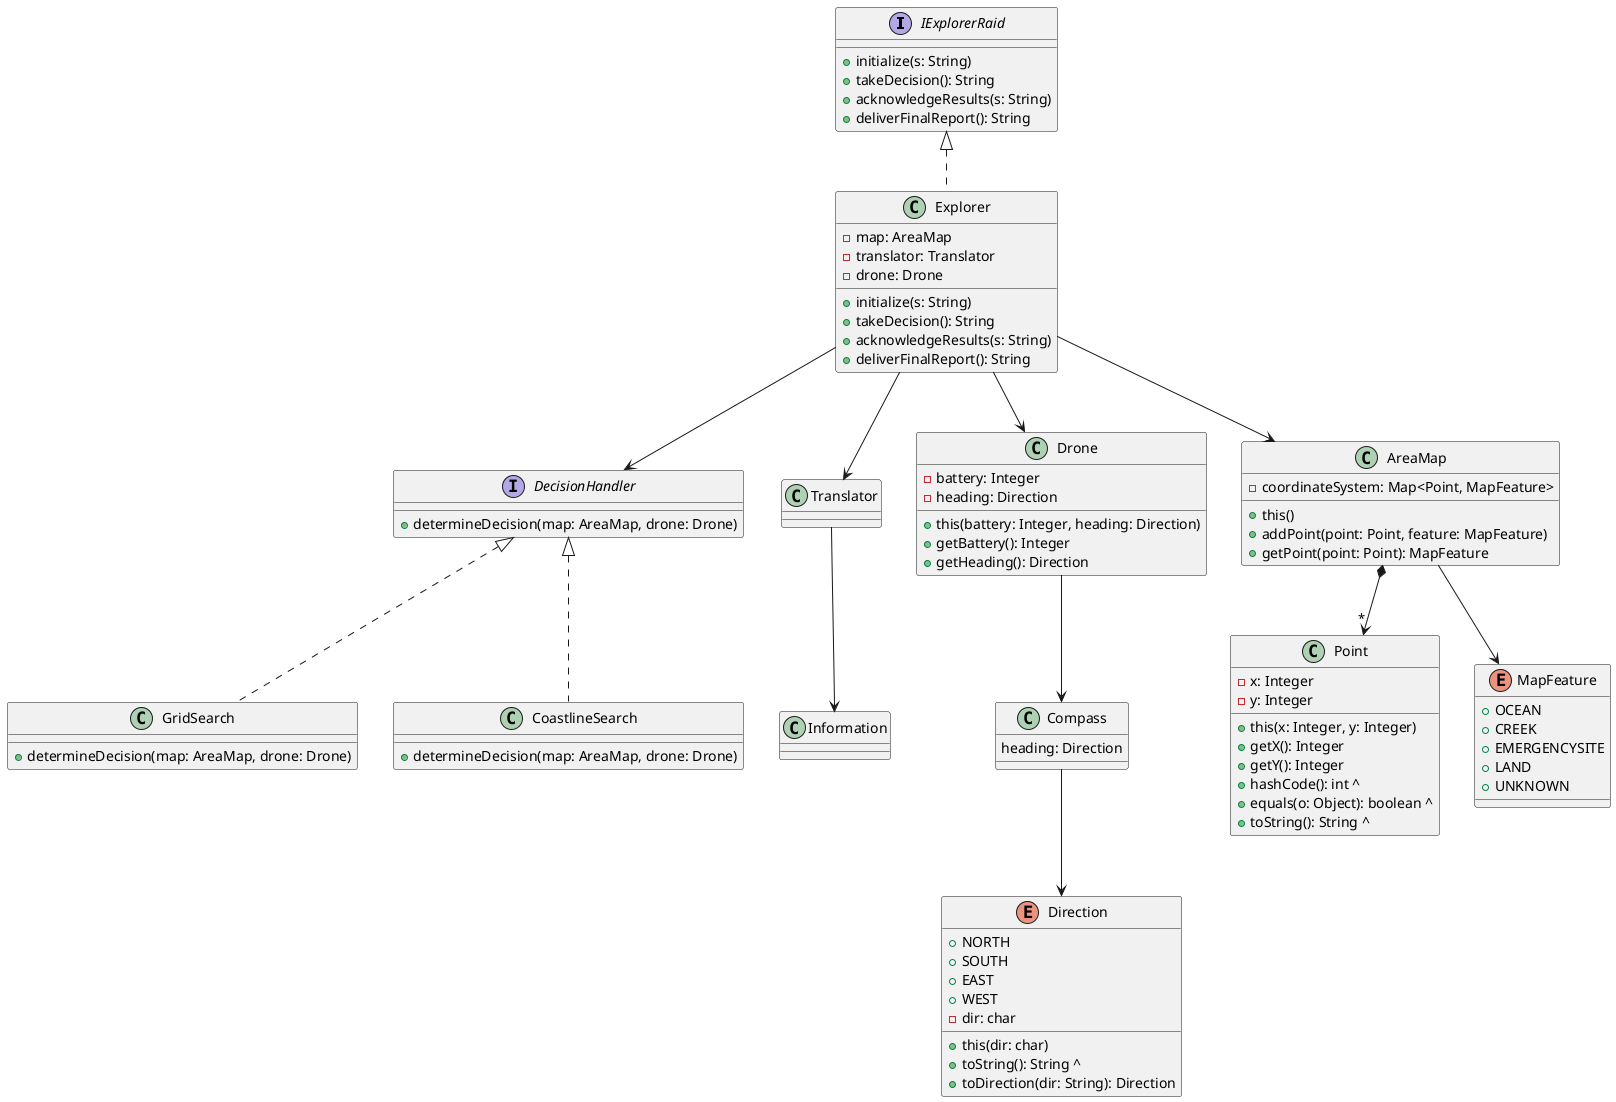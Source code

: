 @startuml structure

interface IExplorerRaid {
    +initialize(s: String)
    +takeDecision(): String
    +acknowledgeResults(s: String)
    +deliverFinalReport(): String
}
interface DecisionHandler {
    +determineDecision(map: AreaMap, drone: Drone)
}

class Explorer {
    -map: AreaMap
    -translator: Translator
    -drone: Drone

    +initialize(s: String)
    +takeDecision(): String
    +acknowledgeResults(s: String)
    +deliverFinalReport(): String
} 
class Translator
class Information
class Drone {
    -battery: Integer
    -heading: Direction
    +this(battery: Integer, heading: Direction)
    +getBattery(): Integer
    +getHeading(): Direction
} 
class Compass {
    heading: Direction
}
class Point {
    -x: Integer
    -y: Integer
    +this(x: Integer, y: Integer)
    +getX(): Integer
    +getY(): Integer
    +hashCode(): int ^
    +equals(o: Object): boolean ^
    +toString(): String ^
}
class GridSearch {
    +determineDecision(map: AreaMap, drone: Drone)
}
class CoastlineSearch {
    +determineDecision(map: AreaMap, drone: Drone)
}
class AreaMap {
    -coordinateSystem: Map<Point, MapFeature>
    +this()
    +addPoint(point: Point, feature: MapFeature)
    +getPoint(point: Point): MapFeature
}

enum Direction {
    +NORTH
    +SOUTH 
    +EAST 
    +WEST
    -dir: char
    +this(dir: char)
    +toString(): String ^
    +toDirection(dir: String): Direction
}
enum MapFeature {
    +OCEAN
    +CREEK 
    +EMERGENCYSITE
    +LAND
    +UNKNOWN
}

IExplorerRaid <|.. Explorer
Explorer --> Translator
Translator --> Information
Explorer --> Drone
Drone --> Compass
Compass --> Direction
Explorer --> AreaMap
AreaMap *--> "*" Point
AreaMap --> MapFeature
Explorer --> DecisionHandler
DecisionHandler <|.. GridSearch
DecisionHandler <|.. CoastlineSearch

@enduml